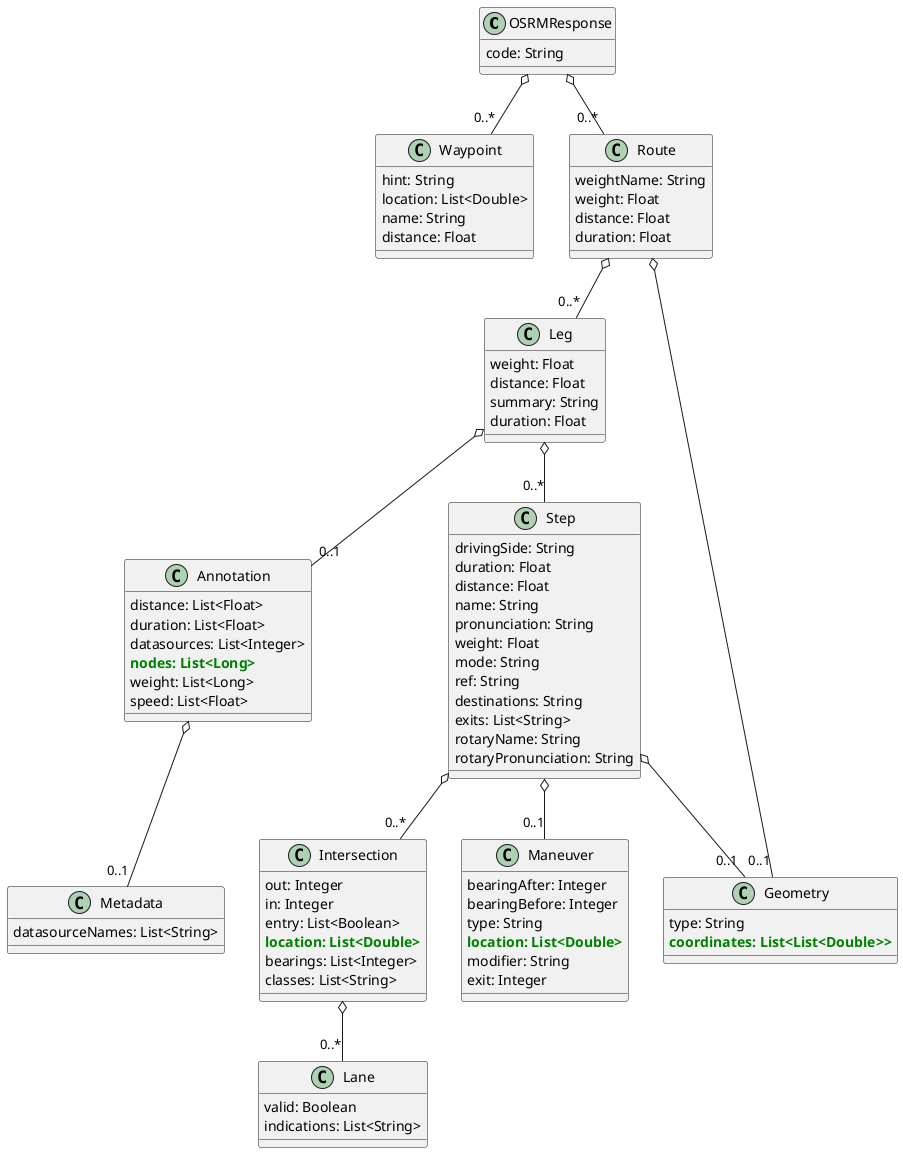 @startuml

class OSRMResponse {
code: String
}

class Waypoint {
hint: String
location: List<Double>
name: String
distance: Float
}

class Route {
weightName: String
weight: Float
distance: Float
duration: Float
}

class Leg {
weight: Float
distance: Float
summary: String
duration: Float
}

class Geometry {
type: String
<b><color:green>coordinates: List<List<Double>></color></b>
}

class Step {
drivingSide: String
duration: Float
distance: Float
name: String
pronunciation: String
weight: Float
mode: String
ref: String
destinations: String
exits: List<String>
rotaryName: String
rotaryPronunciation: String
}

class Annotation {
distance: List<Float>
duration: List<Float>
datasources: List<Integer>
<b><color:green>nodes: List<Long></color></b>
weight: List<Long>
speed: List<Float>
}

class Intersection {
out: Integer
in: Integer
entry: List<Boolean>
<b><color:green>location: List<Double></color></b>
bearings: List<Integer>
classes: List<String>
}

class Maneuver {
bearingAfter: Integer
bearingBefore: Integer
type: String
<b><color:green>location: List<Double></color></b>
modifier: String
exit: Integer
}

class Metadata {
datasourceNames: List<String>
}

class Lane {
valid: Boolean
indications: List<String>
}

OSRMResponse o-- "0..*" Waypoint
OSRMResponse o-- "0..*" Route
Route o-- "0..*" Leg
Route o-- "0..1" Geometry
Leg o-- "0..*" Step
Leg o-- "0..1" Annotation
Step o-- "0..*" Intersection
Step o-- "0..1" Geometry
Step o-- "0..1" Maneuver
Annotation o-- "0..1" Metadata
Intersection o-- "0..*" Lane

@enduml